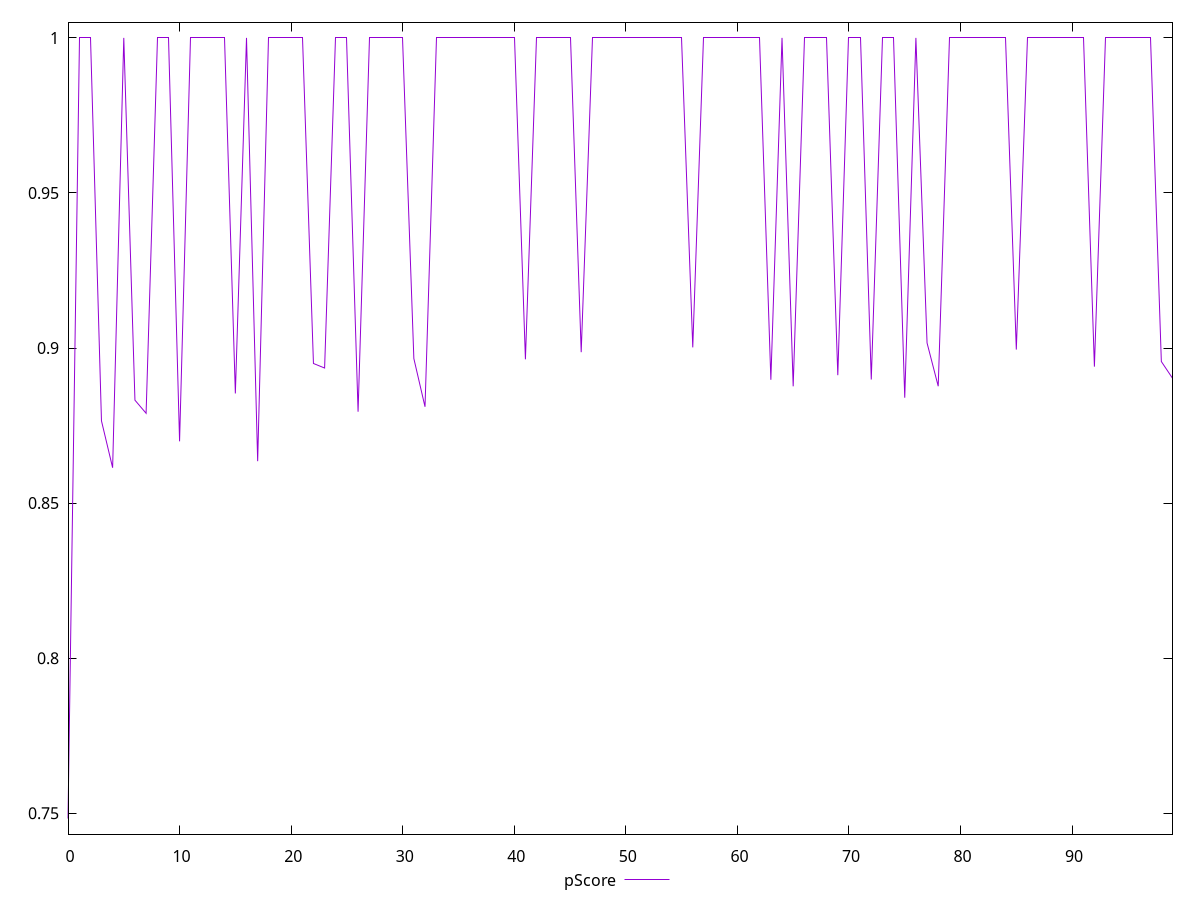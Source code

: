 reset

$pScore <<EOF
0 0.7482844444444444
1 1
2 1
3 0.8765125000476837
4 0.861398333311081
5 1
6 0.8831808332602182
7 0.8789549998442332
8 1
9 1
10 0.8699075003465017
11 1
12 1
13 1
14 1
15 0.8853524998823802
16 1
17 0.8635016667842865
18 1
19 1
20 1
21 1
22 0.8950158333778382
23 0.8935500001907348
24 1
25 1
26 0.8794691665967306
27 1
28 1
29 1
30 1
31 0.8966058337688446
32 0.8810533332824707
33 1
34 1
35 1
36 1
37 1
38 1
39 1
40 1
41 0.8963616665204366
42 1
43 1
44 1
45 1
46 0.8986591664950053
47 1
48 1
49 1
50 1
51 1
52 1
53 1
54 1
55 1
56 0.9002175001303355
57 1
58 1
59 1
60 1
61 1
62 1
63 0.8897558335463206
64 1
65 0.8876591666539511
66 1
67 1
68 1
69 0.8912391666571299
70 1
71 1
72 0.889835000038147
73 1
74 1
75 0.8839800000190735
76 1
77 0.9016416664918263
78 0.8876816666126252
79 1
80 1
81 1
82 1
83 1
84 1
85 0.8995049997170766
86 1
87 1
88 1
89 1
90 1
91 1
92 0.8939816661675771
93 1
94 1
95 1
96 1
97 1
98 0.8956458330154419
99 0.8902633337179819
EOF

set key outside below
set xrange [0:99]
set yrange [0.7432501333333333:1.005034311111111]
set trange [0.7432501333333333:1.005034311111111]
set terminal svg size 640, 500 enhanced background rgb 'white'
set output "report_00026_2021-02-22T21:38:55.199Z/uses-rel-preconnect/samples/pages+cached+noadtech+nomedia/pScore/values.svg"

plot $pScore title "pScore" with line

reset

